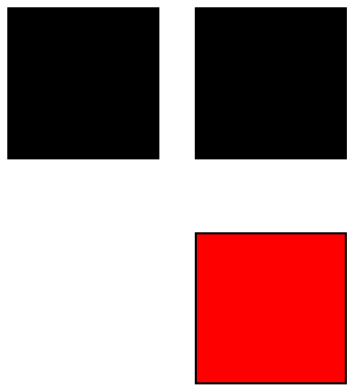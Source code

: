 digraph G{
node[shape=box width=1 height=1];
nodo1896277646[label="", style = filled, fillcolor = black,group=3];
nodo2128227771[label="", style = filled, fillcolor = black,group=4];
nodo1702297201[label="", style = filled, fillcolor = red,group=4];
{rank=same nodo1896277646->nodo2128227771[style=invis]}
nodo2128227771->nodo1702297201[style=invis]
}